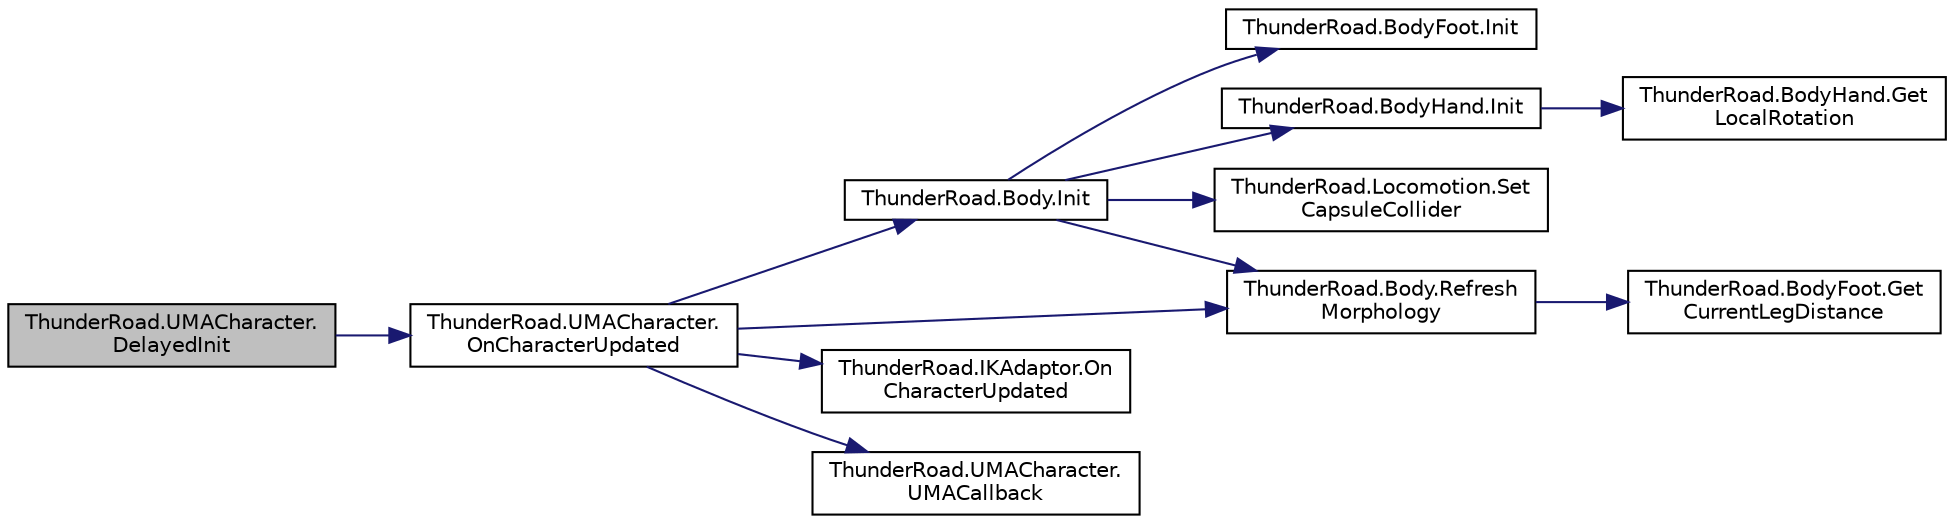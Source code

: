 digraph "ThunderRoad.UMACharacter.DelayedInit"
{
 // LATEX_PDF_SIZE
  edge [fontname="Helvetica",fontsize="10",labelfontname="Helvetica",labelfontsize="10"];
  node [fontname="Helvetica",fontsize="10",shape=record];
  rankdir="LR";
  Node1 [label="ThunderRoad.UMACharacter.\lDelayedInit",height=0.2,width=0.4,color="black", fillcolor="grey75", style="filled", fontcolor="black",tooltip="Delayeds the initialize."];
  Node1 -> Node2 [color="midnightblue",fontsize="10",style="solid",fontname="Helvetica"];
  Node2 [label="ThunderRoad.UMACharacter.\lOnCharacterUpdated",height=0.2,width=0.4,color="black", fillcolor="white", style="filled",URL="$class_thunder_road_1_1_u_m_a_character.html#a0cde00db8546463d9ae204d0743c307d",tooltip="Called when [character updated]."];
  Node2 -> Node3 [color="midnightblue",fontsize="10",style="solid",fontname="Helvetica"];
  Node3 [label="ThunderRoad.Body.Init",height=0.2,width=0.4,color="black", fillcolor="white", style="filled",URL="$class_thunder_road_1_1_body.html#a4d9032c0d561da731d54df4cb8a2f686",tooltip="Initializes this instance."];
  Node3 -> Node4 [color="midnightblue",fontsize="10",style="solid",fontname="Helvetica"];
  Node4 [label="ThunderRoad.BodyFoot.Init",height=0.2,width=0.4,color="black", fillcolor="white", style="filled",URL="$class_thunder_road_1_1_body_foot.html#a2b2b2f3030e7870025757ffcf265b094",tooltip="Initializes this instance."];
  Node3 -> Node5 [color="midnightblue",fontsize="10",style="solid",fontname="Helvetica"];
  Node5 [label="ThunderRoad.BodyHand.Init",height=0.2,width=0.4,color="black", fillcolor="white", style="filled",URL="$class_thunder_road_1_1_body_hand.html#ad4f8b383d3a78e5a8ef7ce9c5174a5ea",tooltip="Initializes this instance."];
  Node5 -> Node6 [color="midnightblue",fontsize="10",style="solid",fontname="Helvetica"];
  Node6 [label="ThunderRoad.BodyHand.Get\lLocalRotation",height=0.2,width=0.4,color="black", fillcolor="white", style="filled",URL="$class_thunder_road_1_1_body_hand.html#a6c9b30f266324cb6595069d708cf836a",tooltip="Gets the local rotation."];
  Node3 -> Node7 [color="midnightblue",fontsize="10",style="solid",fontname="Helvetica"];
  Node7 [label="ThunderRoad.Body.Refresh\lMorphology",height=0.2,width=0.4,color="black", fillcolor="white", style="filled",URL="$class_thunder_road_1_1_body.html#a748abb1ed963bf8646177b271d0e29ef",tooltip="Refreshes the morphology."];
  Node7 -> Node8 [color="midnightblue",fontsize="10",style="solid",fontname="Helvetica"];
  Node8 [label="ThunderRoad.BodyFoot.Get\lCurrentLegDistance",height=0.2,width=0.4,color="black", fillcolor="white", style="filled",URL="$class_thunder_road_1_1_body_foot.html#a178e6730dfb7dca7ae16c719e50ba866",tooltip="Gets the current leg distance."];
  Node3 -> Node9 [color="midnightblue",fontsize="10",style="solid",fontname="Helvetica"];
  Node9 [label="ThunderRoad.Locomotion.Set\lCapsuleCollider",height=0.2,width=0.4,color="black", fillcolor="white", style="filled",URL="$class_thunder_road_1_1_locomotion.html#a15ff1202536b7fe2aff9e892b223594c",tooltip="Sets the capsule collider."];
  Node2 -> Node10 [color="midnightblue",fontsize="10",style="solid",fontname="Helvetica"];
  Node10 [label="ThunderRoad.IKAdaptor.On\lCharacterUpdated",height=0.2,width=0.4,color="black", fillcolor="white", style="filled",URL="$class_thunder_road_1_1_i_k_adaptor.html#a39d6194c7d8c04d9ff067718a356f15d",tooltip="Called when [character updated]."];
  Node2 -> Node7 [color="midnightblue",fontsize="10",style="solid",fontname="Helvetica"];
  Node2 -> Node11 [color="midnightblue",fontsize="10",style="solid",fontname="Helvetica"];
  Node11 [label="ThunderRoad.UMACharacter.\lUMACallback",height=0.2,width=0.4,color="black", fillcolor="white", style="filled",URL="$class_thunder_road_1_1_u_m_a_character.html#a7928a5e8605f459511b2f630c0abf872",tooltip=" "];
}
